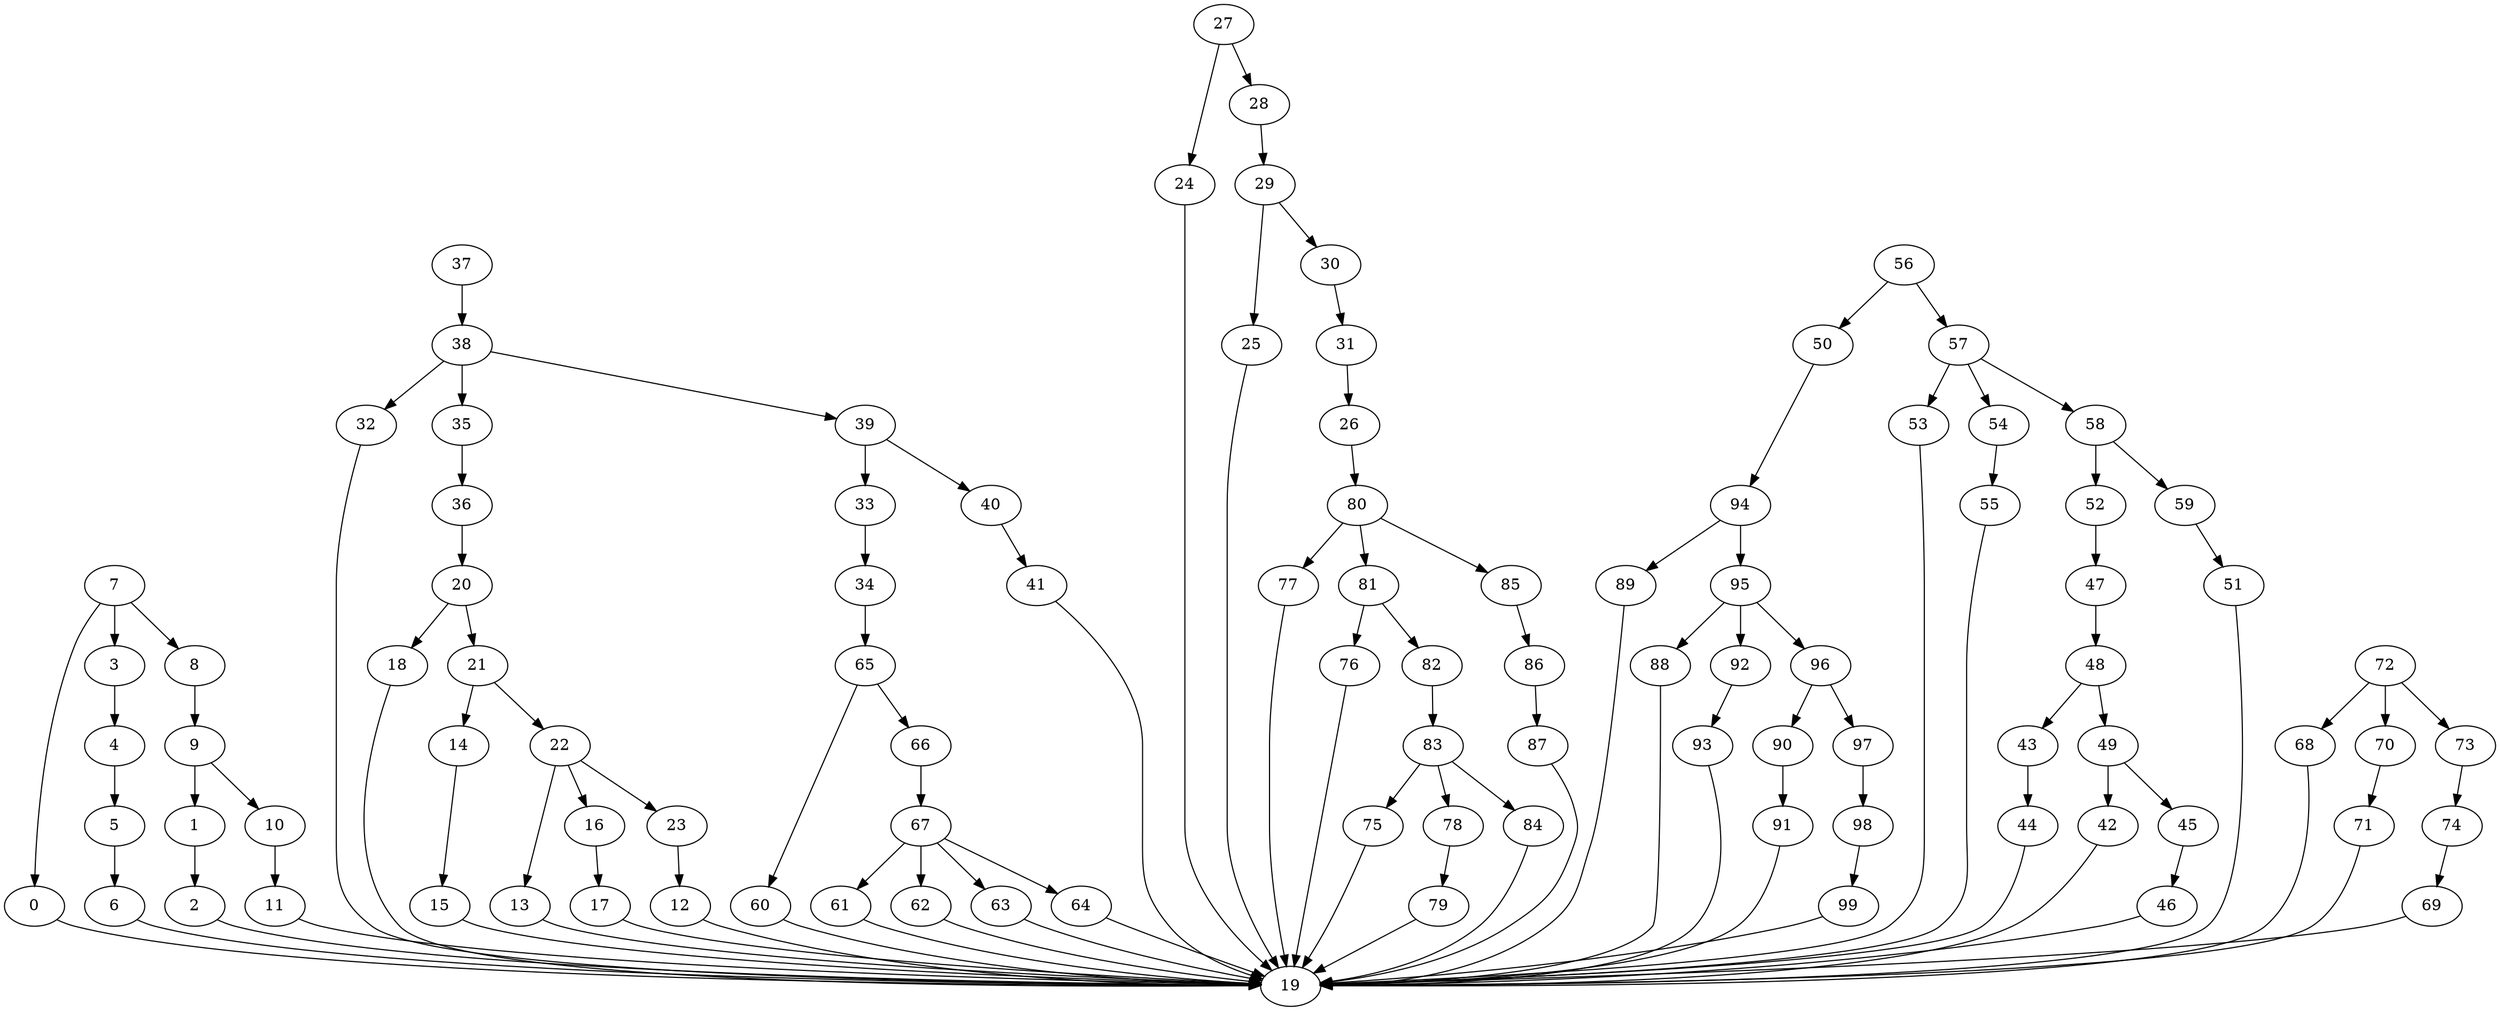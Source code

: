 strict digraph  {
0 [exec=122];
1 [exec=85];
2 [exec=74];
3 [exec=114];
4 [exec=186];
5 [exec=87];
6 [exec=129];
7 [exec=75];
8 [exec=68];
9 [exec=134];
10 [exec=170];
11 [exec=193];
12 [exec=102];
13 [exec=191];
14 [exec=172];
15 [exec=163];
16 [exec=183];
17 [exec=116];
18 [exec=65];
19 [exec=190];
20 [exec=53];
21 [exec=73];
22 [exec=152];
23 [exec=50];
24 [exec=86];
25 [exec=189];
26 [exec=164];
27 [exec=73];
28 [exec=70];
29 [exec=131];
30 [exec=180];
31 [exec=175];
32 [exec=188];
33 [exec=102];
34 [exec=190];
35 [exec=200];
36 [exec=123];
37 [exec=163];
38 [exec=73];
39 [exec=148];
40 [exec=131];
41 [exec=197];
42 [exec=171];
43 [exec=67];
44 [exec=72];
45 [exec=83];
46 [exec=88];
47 [exec=59];
48 [exec=70];
49 [exec=188];
50 [exec=105];
51 [exec=200];
52 [exec=157];
53 [exec=198];
54 [exec=120];
55 [exec=165];
56 [exec=176];
57 [exec=141];
58 [exec=71];
59 [exec=133];
60 [exec=145];
61 [exec=93];
62 [exec=135];
63 [exec=159];
64 [exec=65];
65 [exec=75];
66 [exec=87];
67 [exec=106];
68 [exec=98];
69 [exec=197];
70 [exec=80];
71 [exec=150];
72 [exec=73];
73 [exec=144];
74 [exec=79];
75 [exec=172];
76 [exec=103];
77 [exec=65];
78 [exec=55];
79 [exec=189];
80 [exec=158];
81 [exec=75];
82 [exec=116];
83 [exec=67];
84 [exec=106];
85 [exec=68];
86 [exec=127];
87 [exec=139];
88 [exec=101];
89 [exec=116];
90 [exec=141];
91 [exec=170];
92 [exec=195];
93 [exec=93];
94 [exec=102];
95 [exec=64];
96 [exec=90];
97 [exec=91];
98 [exec=137];
99 [exec=185];
0 -> 19  [comm=13];
1 -> 2  [comm=9];
2 -> 19  [comm=16];
3 -> 4  [comm=8];
4 -> 5  [comm=9];
5 -> 6  [comm=13];
6 -> 19  [comm=5];
7 -> 8  [comm=6];
7 -> 0  [comm=6];
7 -> 3  [comm=11];
8 -> 9  [comm=13];
9 -> 10  [comm=15];
9 -> 1  [comm=16];
10 -> 11  [comm=6];
11 -> 19  [comm=20];
12 -> 19  [comm=19];
13 -> 19  [comm=18];
14 -> 15  [comm=16];
15 -> 19  [comm=10];
16 -> 17  [comm=11];
17 -> 19  [comm=17];
18 -> 19  [comm=14];
20 -> 21  [comm=5];
20 -> 18  [comm=9];
21 -> 22  [comm=9];
21 -> 14  [comm=13];
22 -> 23  [comm=15];
22 -> 13  [comm=15];
22 -> 16  [comm=16];
23 -> 12  [comm=7];
24 -> 19  [comm=15];
25 -> 19  [comm=6];
26 -> 80  [comm=6];
27 -> 28  [comm=13];
27 -> 24  [comm=10];
28 -> 29  [comm=9];
29 -> 30  [comm=14];
29 -> 25  [comm=16];
30 -> 31  [comm=17];
31 -> 26  [comm=9];
32 -> 19  [comm=14];
33 -> 34  [comm=8];
34 -> 65  [comm=20];
35 -> 36  [comm=12];
36 -> 20  [comm=6];
37 -> 38  [comm=14];
38 -> 39  [comm=10];
38 -> 32  [comm=7];
38 -> 35  [comm=14];
39 -> 40  [comm=17];
39 -> 33  [comm=15];
40 -> 41  [comm=14];
41 -> 19  [comm=18];
42 -> 19  [comm=8];
43 -> 44  [comm=8];
44 -> 19  [comm=20];
45 -> 46  [comm=20];
46 -> 19  [comm=15];
47 -> 48  [comm=15];
48 -> 49  [comm=8];
48 -> 43  [comm=20];
49 -> 42  [comm=8];
49 -> 45  [comm=20];
50 -> 94  [comm=18];
51 -> 19  [comm=6];
52 -> 47  [comm=14];
53 -> 19  [comm=15];
54 -> 55  [comm=9];
55 -> 19  [comm=10];
56 -> 57  [comm=17];
56 -> 50  [comm=7];
57 -> 58  [comm=7];
57 -> 53  [comm=7];
57 -> 54  [comm=11];
58 -> 59  [comm=12];
58 -> 52  [comm=6];
59 -> 51  [comm=17];
60 -> 19  [comm=5];
61 -> 19  [comm=8];
62 -> 19  [comm=17];
63 -> 19  [comm=14];
64 -> 19  [comm=19];
65 -> 66  [comm=20];
65 -> 60  [comm=11];
66 -> 67  [comm=18];
67 -> 61  [comm=7];
67 -> 62  [comm=16];
67 -> 63  [comm=12];
67 -> 64  [comm=13];
68 -> 19  [comm=10];
69 -> 19  [comm=18];
70 -> 71  [comm=11];
71 -> 19  [comm=16];
72 -> 73  [comm=8];
72 -> 68  [comm=7];
72 -> 70  [comm=5];
73 -> 74  [comm=19];
74 -> 69  [comm=11];
75 -> 19  [comm=8];
76 -> 19  [comm=20];
77 -> 19  [comm=17];
78 -> 79  [comm=13];
79 -> 19  [comm=11];
80 -> 81  [comm=6];
80 -> 77  [comm=11];
80 -> 85  [comm=9];
81 -> 82  [comm=8];
81 -> 76  [comm=11];
82 -> 83  [comm=19];
83 -> 84  [comm=17];
83 -> 75  [comm=16];
83 -> 78  [comm=9];
84 -> 19  [comm=8];
85 -> 86  [comm=20];
86 -> 87  [comm=9];
87 -> 19  [comm=17];
88 -> 19  [comm=18];
89 -> 19  [comm=20];
90 -> 91  [comm=15];
91 -> 19  [comm=20];
92 -> 93  [comm=20];
93 -> 19  [comm=11];
94 -> 95  [comm=12];
94 -> 89  [comm=5];
95 -> 96  [comm=15];
95 -> 88  [comm=15];
95 -> 92  [comm=15];
96 -> 90  [comm=6];
96 -> 97  [comm=9];
97 -> 98  [comm=13];
98 -> 99  [comm=9];
99 -> 19  [comm=17];
}
